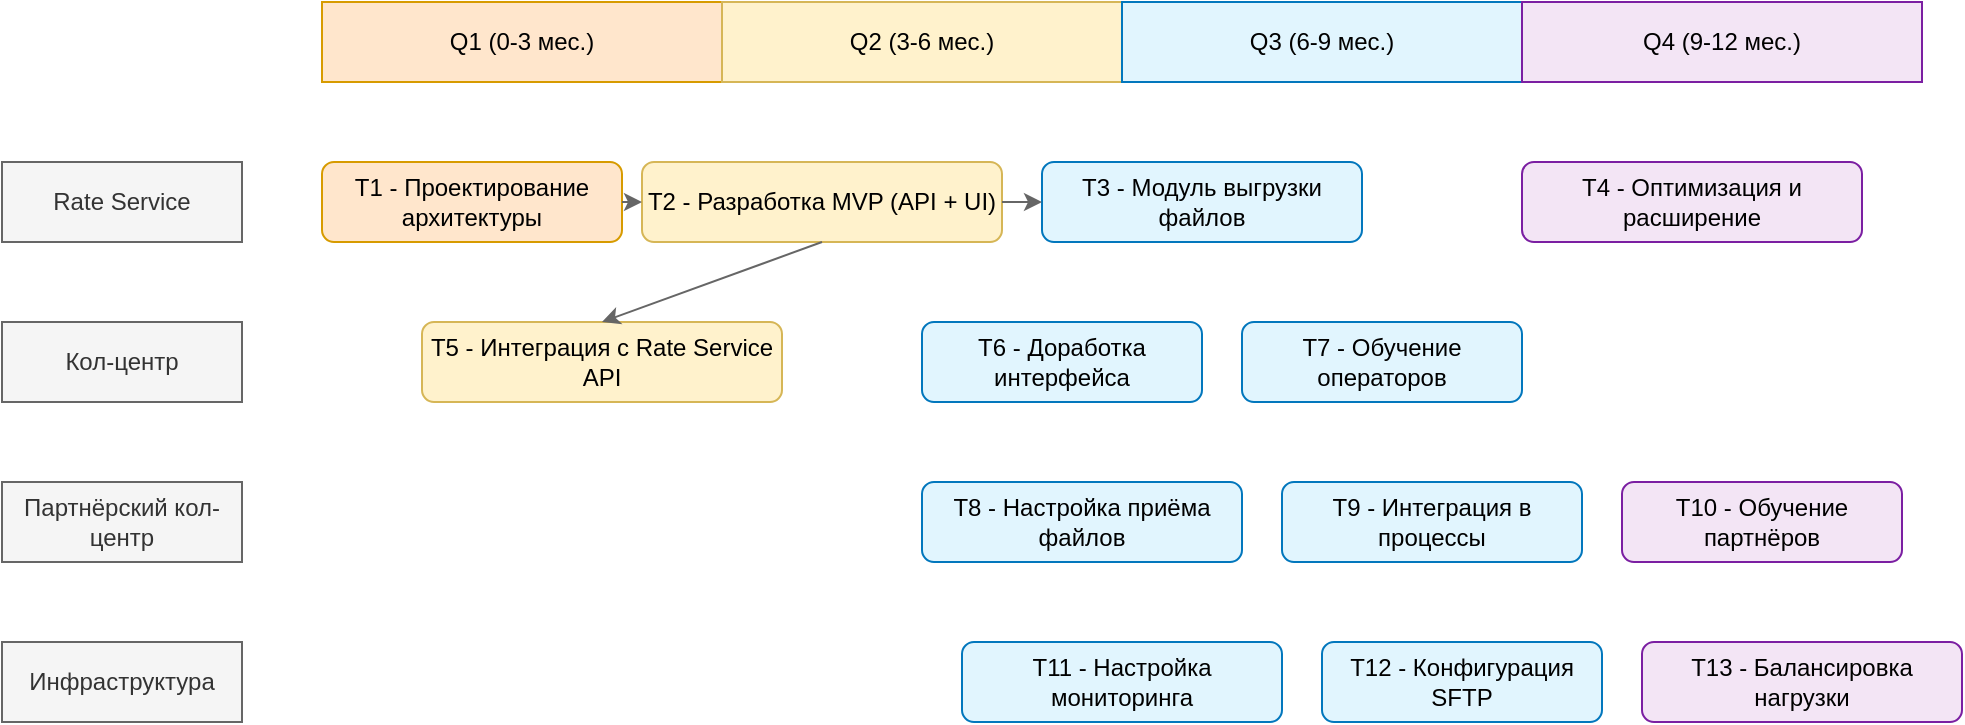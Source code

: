 <mxfile version="27.0.9">
  <diagram name="RoadMap" id="roadmap-id">
    <mxGraphModel dx="1188" dy="701" grid="1" gridSize="10" guides="1" tooltips="1" connect="1" arrows="1" fold="1" page="1" pageScale="1" pageWidth="1169" pageHeight="827" math="0" shadow="0">
      <root>
        <mxCell id="0" />
        <mxCell id="1" parent="0" />
        <mxCell id="q1" value="Q1 (0-3 мес.)" style="rounded=0;whiteSpace=wrap;html=1;fillColor=#ffe6cc;strokeColor=#d79b00;fontColor=#000000;" parent="1" vertex="1">
          <mxGeometry x="200" y="40" width="200" height="40" as="geometry" />
        </mxCell>
        <mxCell id="q2" value="Q2 (3-6 мес.)" style="rounded=0;whiteSpace=wrap;html=1;fillColor=#fff2cc;strokeColor=#d6b656;fontColor=#000000;" parent="1" vertex="1">
          <mxGeometry x="400" y="40" width="200" height="40" as="geometry" />
        </mxCell>
        <mxCell id="q3" value="Q3 (6-9 мес.)" style="rounded=0;whiteSpace=wrap;html=1;fillColor=#e1f5fe;strokeColor=#0277bd;fontColor=#000000;" parent="1" vertex="1">
          <mxGeometry x="600" y="40" width="200" height="40" as="geometry" />
        </mxCell>
        <mxCell id="q4" value="Q4 (9-12 мес.)" style="rounded=0;whiteSpace=wrap;html=1;fillColor=#f3e5f5;strokeColor=#7b1fa2;fontColor=#000000;" parent="1" vertex="1">
          <mxGeometry x="800" y="40" width="200" height="40" as="geometry" />
        </mxCell>
        <mxCell id="rate-service-label" value="Rate Service" style="rounded=0;whiteSpace=wrap;html=1;fillColor=#f5f5f5;strokeColor=#666666;fontColor=#333333;" parent="1" vertex="1">
          <mxGeometry x="40" y="120" width="120" height="40" as="geometry" />
        </mxCell>
        <mxCell id="callcenter-label" value="Кол-центр" style="rounded=0;whiteSpace=wrap;html=1;fillColor=#f5f5f5;strokeColor=#666666;fontColor=#333333;" parent="1" vertex="1">
          <mxGeometry x="40" y="200" width="120" height="40" as="geometry" />
        </mxCell>
        <mxCell id="partner-label" value="Партнёрский кол-центр" style="rounded=0;whiteSpace=wrap;html=1;fillColor=#f5f5f5;strokeColor=#666666;fontColor=#333333;" parent="1" vertex="1">
          <mxGeometry x="40" y="280" width="120" height="40" as="geometry" />
        </mxCell>
        <mxCell id="infra-label" value="Инфраструктура" style="rounded=0;whiteSpace=wrap;html=1;fillColor=#f5f5f5;strokeColor=#666666;fontColor=#333333;" parent="1" vertex="1">
          <mxGeometry x="40" y="360" width="120" height="40" as="geometry" />
        </mxCell>
        <mxCell id="rs-t1" value="T1 - Проектирование архитектуры" style="rounded=1;whiteSpace=wrap;html=1;fillColor=#ffe6cc;strokeColor=#d79b00;fontColor=#000000;" parent="1" vertex="1">
          <mxGeometry x="200" y="120" width="150" height="40" as="geometry" />
        </mxCell>
        <mxCell id="rs-t2" value="T2 - Разработка MVP (API + UI)" style="rounded=1;whiteSpace=wrap;html=1;fillColor=#fff2cc;strokeColor=#d6b656;fontColor=#000000;" parent="1" vertex="1">
          <mxGeometry x="360" y="120" width="180" height="40" as="geometry" />
        </mxCell>
        <mxCell id="rs-t3" value="T3 - Модуль выгрузки файлов" style="rounded=1;whiteSpace=wrap;html=1;fillColor=#e1f5fe;strokeColor=#0277bd;fontColor=#000000;" parent="1" vertex="1">
          <mxGeometry x="560" y="120" width="160" height="40" as="geometry" />
        </mxCell>
        <mxCell id="rs-t4" value="T4 - Оптимизация и расширение" style="rounded=1;whiteSpace=wrap;html=1;fillColor=#f3e5f5;strokeColor=#7b1fa2;fontColor=#000000;" parent="1" vertex="1">
          <mxGeometry x="800" y="120" width="170" height="40" as="geometry" />
        </mxCell>
        <mxCell id="cc-t1" value="T5 - Интеграция с Rate Service API" style="rounded=1;whiteSpace=wrap;html=1;fillColor=#fff2cc;strokeColor=#d6b656;fontColor=#000000;" parent="1" vertex="1">
          <mxGeometry x="250" y="200" width="180" height="40" as="geometry" />
        </mxCell>
        <mxCell id="cc-t2" value="T6 - Доработка интерфейса" style="rounded=1;whiteSpace=wrap;html=1;fillColor=#e1f5fe;strokeColor=#0277bd;fontColor=#000000;" parent="1" vertex="1">
          <mxGeometry x="500" y="200" width="140" height="40" as="geometry" />
        </mxCell>
        <mxCell id="cc-t3" value="T7 - Обучение операторов" style="rounded=1;whiteSpace=wrap;html=1;fillColor=#e1f5fe;strokeColor=#0277bd;fontColor=#000000;" parent="1" vertex="1">
          <mxGeometry x="660" y="200" width="140" height="40" as="geometry" />
        </mxCell>
        <mxCell id="pc-t1" value="T8 - Настройка приёма файлов" style="rounded=1;whiteSpace=wrap;html=1;fillColor=#e1f5fe;strokeColor=#0277bd;fontColor=#000000;" parent="1" vertex="1">
          <mxGeometry x="500" y="280" width="160" height="40" as="geometry" />
        </mxCell>
        <mxCell id="pc-t2" value="T9 - Интеграция в процессы" style="rounded=1;whiteSpace=wrap;html=1;fillColor=#e1f5fe;strokeColor=#0277bd;fontColor=#000000;" parent="1" vertex="1">
          <mxGeometry x="680" y="280" width="150" height="40" as="geometry" />
        </mxCell>
        <mxCell id="pc-t3" value="T10 - Обучение партнёров" style="rounded=1;whiteSpace=wrap;html=1;fillColor=#f3e5f5;strokeColor=#7b1fa2;fontColor=#000000;" parent="1" vertex="1">
          <mxGeometry x="850" y="280" width="140" height="40" as="geometry" />
        </mxCell>
        <mxCell id="inf-t1" value="T11 - Настройка мониторинга" style="rounded=1;whiteSpace=wrap;html=1;fillColor=#e1f5fe;strokeColor=#0277bd;fontColor=#000000;" parent="1" vertex="1">
          <mxGeometry x="520" y="360" width="160" height="40" as="geometry" />
        </mxCell>
        <mxCell id="inf-t2" value="T12 - Конфигурация SFTP" style="rounded=1;whiteSpace=wrap;html=1;fillColor=#e1f5fe;strokeColor=#0277bd;fontColor=#000000;" parent="1" vertex="1">
          <mxGeometry x="700" y="360" width="140" height="40" as="geometry" />
        </mxCell>
        <mxCell id="inf-t3" value="T13 - Балансировка нагрузки" style="rounded=1;whiteSpace=wrap;html=1;fillColor=#f3e5f5;strokeColor=#7b1fa2;fontColor=#000000;" parent="1" vertex="1">
          <mxGeometry x="860" y="360" width="160" height="40" as="geometry" />
        </mxCell>
        <mxCell id="dep1" value="" style="endArrow=classic;html=1;exitX=1;exitY=0.5;exitDx=0;exitDy=0;entryX=0;entryY=0.5;entryDx=0;entryDy=0;strokeColor=#666666;" parent="1" source="rs-t1" target="rs-t2" edge="1">
          <mxGeometry width="50" height="50" relative="1" as="geometry">
            <mxPoint x="400" y="250" as="sourcePoint" />
            <mxPoint x="450" y="200" as="targetPoint" />
          </mxGeometry>
        </mxCell>
        <mxCell id="dep2" value="" style="endArrow=classic;html=1;exitX=1;exitY=0.5;exitDx=0;exitDy=0;entryX=0;entryY=0.5;entryDx=0;entryDy=0;strokeColor=#666666;" parent="1" source="rs-t2" target="rs-t3" edge="1">
          <mxGeometry width="50" height="50" relative="1" as="geometry">
            <mxPoint x="540" y="140" as="sourcePoint" />
            <mxPoint x="560" y="140" as="targetPoint" />
          </mxGeometry>
        </mxCell>
        <mxCell id="dep3" value="" style="endArrow=classic;html=1;exitX=0.5;exitY=1;exitDx=0;exitDy=0;entryX=0.5;entryY=0;entryDx=0;entryDy=0;strokeColor=#666666;" parent="1" source="rs-t2" target="cc-t1" edge="1">
          <mxGeometry width="50" height="50" relative="1" as="geometry">
            <mxPoint x="450" y="170" as="sourcePoint" />
            <mxPoint x="340" y="200" as="targetPoint" />
          </mxGeometry>
        </mxCell>
      </root>
    </mxGraphModel>
  </diagram>
</mxfile>
